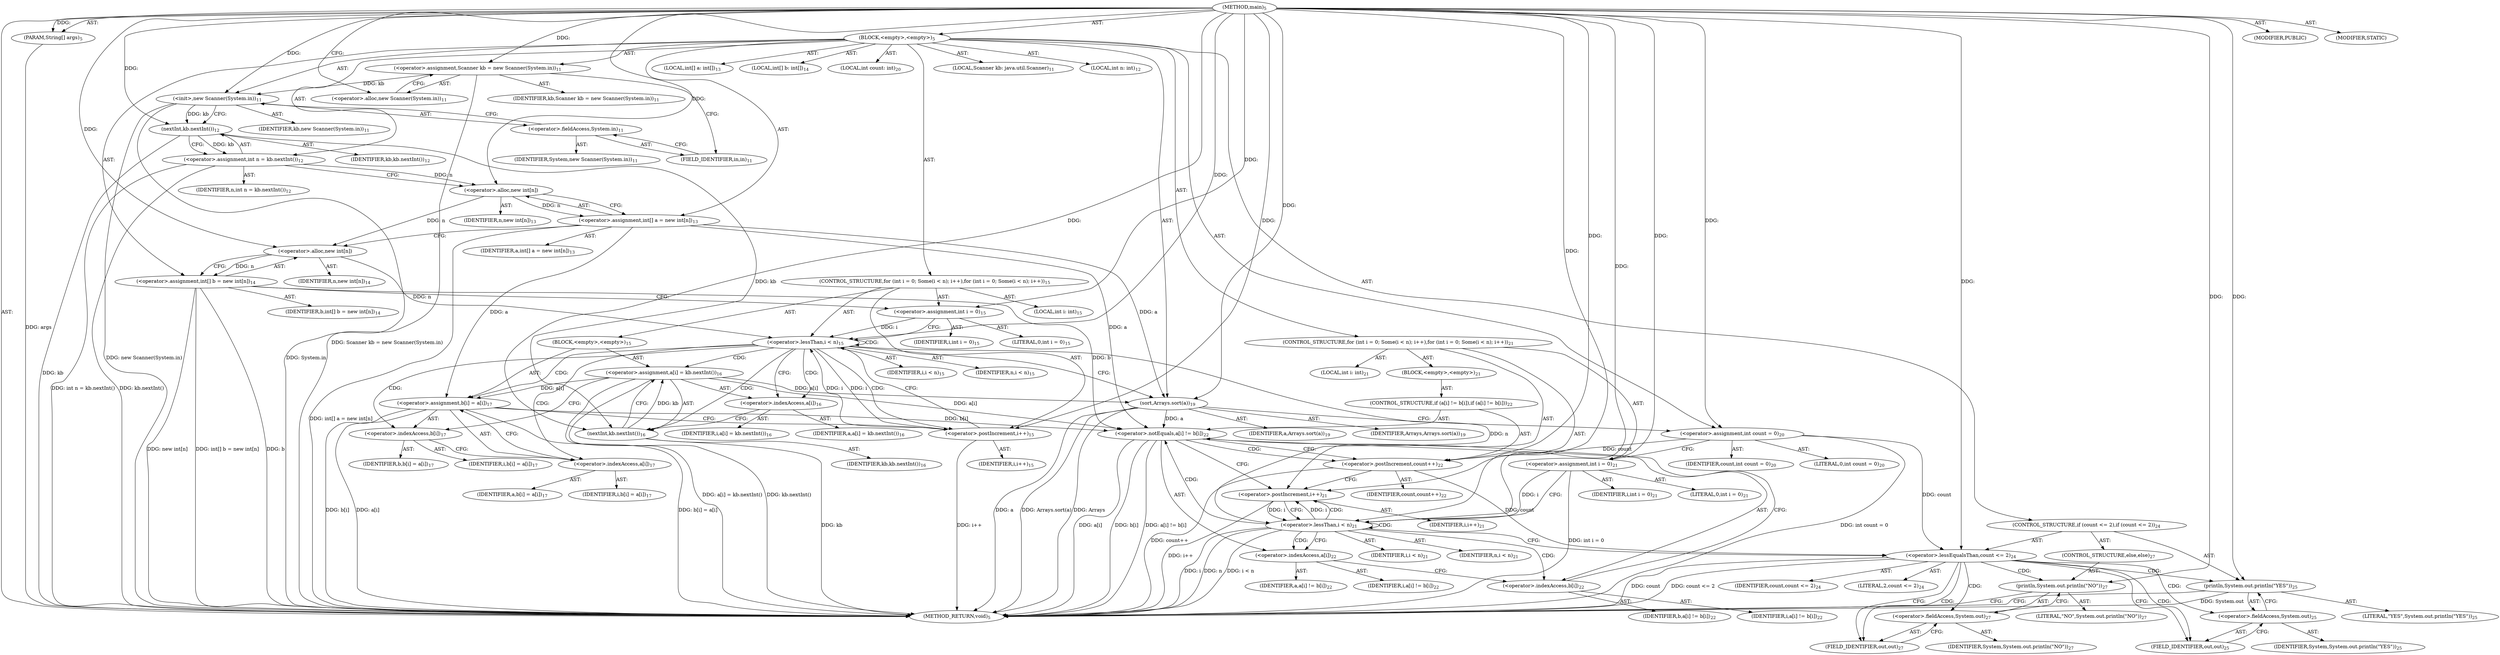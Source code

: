 digraph "main" {  
"19" [label = <(METHOD,main)<SUB>5</SUB>> ]
"20" [label = <(PARAM,String[] args)<SUB>5</SUB>> ]
"21" [label = <(BLOCK,&lt;empty&gt;,&lt;empty&gt;)<SUB>5</SUB>> ]
"4" [label = <(LOCAL,Scanner kb: java.util.Scanner)<SUB>11</SUB>> ]
"22" [label = <(&lt;operator&gt;.assignment,Scanner kb = new Scanner(System.in))<SUB>11</SUB>> ]
"23" [label = <(IDENTIFIER,kb,Scanner kb = new Scanner(System.in))<SUB>11</SUB>> ]
"24" [label = <(&lt;operator&gt;.alloc,new Scanner(System.in))<SUB>11</SUB>> ]
"25" [label = <(&lt;init&gt;,new Scanner(System.in))<SUB>11</SUB>> ]
"3" [label = <(IDENTIFIER,kb,new Scanner(System.in))<SUB>11</SUB>> ]
"26" [label = <(&lt;operator&gt;.fieldAccess,System.in)<SUB>11</SUB>> ]
"27" [label = <(IDENTIFIER,System,new Scanner(System.in))<SUB>11</SUB>> ]
"28" [label = <(FIELD_IDENTIFIER,in,in)<SUB>11</SUB>> ]
"29" [label = <(LOCAL,int n: int)<SUB>12</SUB>> ]
"30" [label = <(&lt;operator&gt;.assignment,int n = kb.nextInt())<SUB>12</SUB>> ]
"31" [label = <(IDENTIFIER,n,int n = kb.nextInt())<SUB>12</SUB>> ]
"32" [label = <(nextInt,kb.nextInt())<SUB>12</SUB>> ]
"33" [label = <(IDENTIFIER,kb,kb.nextInt())<SUB>12</SUB>> ]
"34" [label = <(LOCAL,int[] a: int[])<SUB>13</SUB>> ]
"35" [label = <(&lt;operator&gt;.assignment,int[] a = new int[n])<SUB>13</SUB>> ]
"36" [label = <(IDENTIFIER,a,int[] a = new int[n])<SUB>13</SUB>> ]
"37" [label = <(&lt;operator&gt;.alloc,new int[n])> ]
"38" [label = <(IDENTIFIER,n,new int[n])<SUB>13</SUB>> ]
"39" [label = <(LOCAL,int[] b: int[])<SUB>14</SUB>> ]
"40" [label = <(&lt;operator&gt;.assignment,int[] b = new int[n])<SUB>14</SUB>> ]
"41" [label = <(IDENTIFIER,b,int[] b = new int[n])<SUB>14</SUB>> ]
"42" [label = <(&lt;operator&gt;.alloc,new int[n])> ]
"43" [label = <(IDENTIFIER,n,new int[n])<SUB>14</SUB>> ]
"44" [label = <(CONTROL_STRUCTURE,for (int i = 0; Some(i &lt; n); i++),for (int i = 0; Some(i &lt; n); i++))<SUB>15</SUB>> ]
"45" [label = <(LOCAL,int i: int)<SUB>15</SUB>> ]
"46" [label = <(&lt;operator&gt;.assignment,int i = 0)<SUB>15</SUB>> ]
"47" [label = <(IDENTIFIER,i,int i = 0)<SUB>15</SUB>> ]
"48" [label = <(LITERAL,0,int i = 0)<SUB>15</SUB>> ]
"49" [label = <(&lt;operator&gt;.lessThan,i &lt; n)<SUB>15</SUB>> ]
"50" [label = <(IDENTIFIER,i,i &lt; n)<SUB>15</SUB>> ]
"51" [label = <(IDENTIFIER,n,i &lt; n)<SUB>15</SUB>> ]
"52" [label = <(&lt;operator&gt;.postIncrement,i++)<SUB>15</SUB>> ]
"53" [label = <(IDENTIFIER,i,i++)<SUB>15</SUB>> ]
"54" [label = <(BLOCK,&lt;empty&gt;,&lt;empty&gt;)<SUB>15</SUB>> ]
"55" [label = <(&lt;operator&gt;.assignment,a[i] = kb.nextInt())<SUB>16</SUB>> ]
"56" [label = <(&lt;operator&gt;.indexAccess,a[i])<SUB>16</SUB>> ]
"57" [label = <(IDENTIFIER,a,a[i] = kb.nextInt())<SUB>16</SUB>> ]
"58" [label = <(IDENTIFIER,i,a[i] = kb.nextInt())<SUB>16</SUB>> ]
"59" [label = <(nextInt,kb.nextInt())<SUB>16</SUB>> ]
"60" [label = <(IDENTIFIER,kb,kb.nextInt())<SUB>16</SUB>> ]
"61" [label = <(&lt;operator&gt;.assignment,b[i] = a[i])<SUB>17</SUB>> ]
"62" [label = <(&lt;operator&gt;.indexAccess,b[i])<SUB>17</SUB>> ]
"63" [label = <(IDENTIFIER,b,b[i] = a[i])<SUB>17</SUB>> ]
"64" [label = <(IDENTIFIER,i,b[i] = a[i])<SUB>17</SUB>> ]
"65" [label = <(&lt;operator&gt;.indexAccess,a[i])<SUB>17</SUB>> ]
"66" [label = <(IDENTIFIER,a,b[i] = a[i])<SUB>17</SUB>> ]
"67" [label = <(IDENTIFIER,i,b[i] = a[i])<SUB>17</SUB>> ]
"68" [label = <(sort,Arrays.sort(a))<SUB>19</SUB>> ]
"69" [label = <(IDENTIFIER,Arrays,Arrays.sort(a))<SUB>19</SUB>> ]
"70" [label = <(IDENTIFIER,a,Arrays.sort(a))<SUB>19</SUB>> ]
"71" [label = <(LOCAL,int count: int)<SUB>20</SUB>> ]
"72" [label = <(&lt;operator&gt;.assignment,int count = 0)<SUB>20</SUB>> ]
"73" [label = <(IDENTIFIER,count,int count = 0)<SUB>20</SUB>> ]
"74" [label = <(LITERAL,0,int count = 0)<SUB>20</SUB>> ]
"75" [label = <(CONTROL_STRUCTURE,for (int i = 0; Some(i &lt; n); i++),for (int i = 0; Some(i &lt; n); i++))<SUB>21</SUB>> ]
"76" [label = <(LOCAL,int i: int)<SUB>21</SUB>> ]
"77" [label = <(&lt;operator&gt;.assignment,int i = 0)<SUB>21</SUB>> ]
"78" [label = <(IDENTIFIER,i,int i = 0)<SUB>21</SUB>> ]
"79" [label = <(LITERAL,0,int i = 0)<SUB>21</SUB>> ]
"80" [label = <(&lt;operator&gt;.lessThan,i &lt; n)<SUB>21</SUB>> ]
"81" [label = <(IDENTIFIER,i,i &lt; n)<SUB>21</SUB>> ]
"82" [label = <(IDENTIFIER,n,i &lt; n)<SUB>21</SUB>> ]
"83" [label = <(&lt;operator&gt;.postIncrement,i++)<SUB>21</SUB>> ]
"84" [label = <(IDENTIFIER,i,i++)<SUB>21</SUB>> ]
"85" [label = <(BLOCK,&lt;empty&gt;,&lt;empty&gt;)<SUB>21</SUB>> ]
"86" [label = <(CONTROL_STRUCTURE,if (a[i] != b[i]),if (a[i] != b[i]))<SUB>22</SUB>> ]
"87" [label = <(&lt;operator&gt;.notEquals,a[i] != b[i])<SUB>22</SUB>> ]
"88" [label = <(&lt;operator&gt;.indexAccess,a[i])<SUB>22</SUB>> ]
"89" [label = <(IDENTIFIER,a,a[i] != b[i])<SUB>22</SUB>> ]
"90" [label = <(IDENTIFIER,i,a[i] != b[i])<SUB>22</SUB>> ]
"91" [label = <(&lt;operator&gt;.indexAccess,b[i])<SUB>22</SUB>> ]
"92" [label = <(IDENTIFIER,b,a[i] != b[i])<SUB>22</SUB>> ]
"93" [label = <(IDENTIFIER,i,a[i] != b[i])<SUB>22</SUB>> ]
"94" [label = <(&lt;operator&gt;.postIncrement,count++)<SUB>22</SUB>> ]
"95" [label = <(IDENTIFIER,count,count++)<SUB>22</SUB>> ]
"96" [label = <(CONTROL_STRUCTURE,if (count &lt;= 2),if (count &lt;= 2))<SUB>24</SUB>> ]
"97" [label = <(&lt;operator&gt;.lessEqualsThan,count &lt;= 2)<SUB>24</SUB>> ]
"98" [label = <(IDENTIFIER,count,count &lt;= 2)<SUB>24</SUB>> ]
"99" [label = <(LITERAL,2,count &lt;= 2)<SUB>24</SUB>> ]
"100" [label = <(println,System.out.println(&quot;YES&quot;))<SUB>25</SUB>> ]
"101" [label = <(&lt;operator&gt;.fieldAccess,System.out)<SUB>25</SUB>> ]
"102" [label = <(IDENTIFIER,System,System.out.println(&quot;YES&quot;))<SUB>25</SUB>> ]
"103" [label = <(FIELD_IDENTIFIER,out,out)<SUB>25</SUB>> ]
"104" [label = <(LITERAL,&quot;YES&quot;,System.out.println(&quot;YES&quot;))<SUB>25</SUB>> ]
"105" [label = <(CONTROL_STRUCTURE,else,else)<SUB>27</SUB>> ]
"106" [label = <(println,System.out.println(&quot;NO&quot;))<SUB>27</SUB>> ]
"107" [label = <(&lt;operator&gt;.fieldAccess,System.out)<SUB>27</SUB>> ]
"108" [label = <(IDENTIFIER,System,System.out.println(&quot;NO&quot;))<SUB>27</SUB>> ]
"109" [label = <(FIELD_IDENTIFIER,out,out)<SUB>27</SUB>> ]
"110" [label = <(LITERAL,&quot;NO&quot;,System.out.println(&quot;NO&quot;))<SUB>27</SUB>> ]
"111" [label = <(MODIFIER,PUBLIC)> ]
"112" [label = <(MODIFIER,STATIC)> ]
"113" [label = <(METHOD_RETURN,void)<SUB>5</SUB>> ]
  "19" -> "20"  [ label = "AST: "] 
  "19" -> "21"  [ label = "AST: "] 
  "19" -> "111"  [ label = "AST: "] 
  "19" -> "112"  [ label = "AST: "] 
  "19" -> "113"  [ label = "AST: "] 
  "21" -> "4"  [ label = "AST: "] 
  "21" -> "22"  [ label = "AST: "] 
  "21" -> "25"  [ label = "AST: "] 
  "21" -> "29"  [ label = "AST: "] 
  "21" -> "30"  [ label = "AST: "] 
  "21" -> "34"  [ label = "AST: "] 
  "21" -> "35"  [ label = "AST: "] 
  "21" -> "39"  [ label = "AST: "] 
  "21" -> "40"  [ label = "AST: "] 
  "21" -> "44"  [ label = "AST: "] 
  "21" -> "68"  [ label = "AST: "] 
  "21" -> "71"  [ label = "AST: "] 
  "21" -> "72"  [ label = "AST: "] 
  "21" -> "75"  [ label = "AST: "] 
  "21" -> "96"  [ label = "AST: "] 
  "22" -> "23"  [ label = "AST: "] 
  "22" -> "24"  [ label = "AST: "] 
  "25" -> "3"  [ label = "AST: "] 
  "25" -> "26"  [ label = "AST: "] 
  "26" -> "27"  [ label = "AST: "] 
  "26" -> "28"  [ label = "AST: "] 
  "30" -> "31"  [ label = "AST: "] 
  "30" -> "32"  [ label = "AST: "] 
  "32" -> "33"  [ label = "AST: "] 
  "35" -> "36"  [ label = "AST: "] 
  "35" -> "37"  [ label = "AST: "] 
  "37" -> "38"  [ label = "AST: "] 
  "40" -> "41"  [ label = "AST: "] 
  "40" -> "42"  [ label = "AST: "] 
  "42" -> "43"  [ label = "AST: "] 
  "44" -> "45"  [ label = "AST: "] 
  "44" -> "46"  [ label = "AST: "] 
  "44" -> "49"  [ label = "AST: "] 
  "44" -> "52"  [ label = "AST: "] 
  "44" -> "54"  [ label = "AST: "] 
  "46" -> "47"  [ label = "AST: "] 
  "46" -> "48"  [ label = "AST: "] 
  "49" -> "50"  [ label = "AST: "] 
  "49" -> "51"  [ label = "AST: "] 
  "52" -> "53"  [ label = "AST: "] 
  "54" -> "55"  [ label = "AST: "] 
  "54" -> "61"  [ label = "AST: "] 
  "55" -> "56"  [ label = "AST: "] 
  "55" -> "59"  [ label = "AST: "] 
  "56" -> "57"  [ label = "AST: "] 
  "56" -> "58"  [ label = "AST: "] 
  "59" -> "60"  [ label = "AST: "] 
  "61" -> "62"  [ label = "AST: "] 
  "61" -> "65"  [ label = "AST: "] 
  "62" -> "63"  [ label = "AST: "] 
  "62" -> "64"  [ label = "AST: "] 
  "65" -> "66"  [ label = "AST: "] 
  "65" -> "67"  [ label = "AST: "] 
  "68" -> "69"  [ label = "AST: "] 
  "68" -> "70"  [ label = "AST: "] 
  "72" -> "73"  [ label = "AST: "] 
  "72" -> "74"  [ label = "AST: "] 
  "75" -> "76"  [ label = "AST: "] 
  "75" -> "77"  [ label = "AST: "] 
  "75" -> "80"  [ label = "AST: "] 
  "75" -> "83"  [ label = "AST: "] 
  "75" -> "85"  [ label = "AST: "] 
  "77" -> "78"  [ label = "AST: "] 
  "77" -> "79"  [ label = "AST: "] 
  "80" -> "81"  [ label = "AST: "] 
  "80" -> "82"  [ label = "AST: "] 
  "83" -> "84"  [ label = "AST: "] 
  "85" -> "86"  [ label = "AST: "] 
  "86" -> "87"  [ label = "AST: "] 
  "86" -> "94"  [ label = "AST: "] 
  "87" -> "88"  [ label = "AST: "] 
  "87" -> "91"  [ label = "AST: "] 
  "88" -> "89"  [ label = "AST: "] 
  "88" -> "90"  [ label = "AST: "] 
  "91" -> "92"  [ label = "AST: "] 
  "91" -> "93"  [ label = "AST: "] 
  "94" -> "95"  [ label = "AST: "] 
  "96" -> "97"  [ label = "AST: "] 
  "96" -> "100"  [ label = "AST: "] 
  "96" -> "105"  [ label = "AST: "] 
  "97" -> "98"  [ label = "AST: "] 
  "97" -> "99"  [ label = "AST: "] 
  "100" -> "101"  [ label = "AST: "] 
  "100" -> "104"  [ label = "AST: "] 
  "101" -> "102"  [ label = "AST: "] 
  "101" -> "103"  [ label = "AST: "] 
  "105" -> "106"  [ label = "AST: "] 
  "106" -> "107"  [ label = "AST: "] 
  "106" -> "110"  [ label = "AST: "] 
  "107" -> "108"  [ label = "AST: "] 
  "107" -> "109"  [ label = "AST: "] 
  "22" -> "28"  [ label = "CFG: "] 
  "25" -> "32"  [ label = "CFG: "] 
  "30" -> "37"  [ label = "CFG: "] 
  "35" -> "42"  [ label = "CFG: "] 
  "40" -> "46"  [ label = "CFG: "] 
  "68" -> "72"  [ label = "CFG: "] 
  "72" -> "77"  [ label = "CFG: "] 
  "24" -> "22"  [ label = "CFG: "] 
  "26" -> "25"  [ label = "CFG: "] 
  "32" -> "30"  [ label = "CFG: "] 
  "37" -> "35"  [ label = "CFG: "] 
  "42" -> "40"  [ label = "CFG: "] 
  "46" -> "49"  [ label = "CFG: "] 
  "49" -> "56"  [ label = "CFG: "] 
  "49" -> "68"  [ label = "CFG: "] 
  "52" -> "49"  [ label = "CFG: "] 
  "77" -> "80"  [ label = "CFG: "] 
  "80" -> "88"  [ label = "CFG: "] 
  "80" -> "97"  [ label = "CFG: "] 
  "83" -> "80"  [ label = "CFG: "] 
  "97" -> "103"  [ label = "CFG: "] 
  "97" -> "109"  [ label = "CFG: "] 
  "100" -> "113"  [ label = "CFG: "] 
  "28" -> "26"  [ label = "CFG: "] 
  "55" -> "62"  [ label = "CFG: "] 
  "61" -> "52"  [ label = "CFG: "] 
  "101" -> "100"  [ label = "CFG: "] 
  "106" -> "113"  [ label = "CFG: "] 
  "56" -> "59"  [ label = "CFG: "] 
  "59" -> "55"  [ label = "CFG: "] 
  "62" -> "65"  [ label = "CFG: "] 
  "65" -> "61"  [ label = "CFG: "] 
  "87" -> "94"  [ label = "CFG: "] 
  "87" -> "83"  [ label = "CFG: "] 
  "94" -> "83"  [ label = "CFG: "] 
  "103" -> "101"  [ label = "CFG: "] 
  "107" -> "106"  [ label = "CFG: "] 
  "88" -> "91"  [ label = "CFG: "] 
  "91" -> "87"  [ label = "CFG: "] 
  "109" -> "107"  [ label = "CFG: "] 
  "19" -> "24"  [ label = "CFG: "] 
  "20" -> "113"  [ label = "DDG: args"] 
  "22" -> "113"  [ label = "DDG: Scanner kb = new Scanner(System.in)"] 
  "25" -> "113"  [ label = "DDG: System.in"] 
  "25" -> "113"  [ label = "DDG: new Scanner(System.in)"] 
  "32" -> "113"  [ label = "DDG: kb"] 
  "30" -> "113"  [ label = "DDG: kb.nextInt()"] 
  "30" -> "113"  [ label = "DDG: int n = kb.nextInt()"] 
  "35" -> "113"  [ label = "DDG: int[] a = new int[n]"] 
  "40" -> "113"  [ label = "DDG: b"] 
  "40" -> "113"  [ label = "DDG: new int[n]"] 
  "40" -> "113"  [ label = "DDG: int[] b = new int[n]"] 
  "68" -> "113"  [ label = "DDG: a"] 
  "68" -> "113"  [ label = "DDG: Arrays.sort(a)"] 
  "72" -> "113"  [ label = "DDG: int count = 0"] 
  "77" -> "113"  [ label = "DDG: int i = 0"] 
  "80" -> "113"  [ label = "DDG: i"] 
  "80" -> "113"  [ label = "DDG: n"] 
  "80" -> "113"  [ label = "DDG: i &lt; n"] 
  "97" -> "113"  [ label = "DDG: count"] 
  "97" -> "113"  [ label = "DDG: count &lt;= 2"] 
  "100" -> "113"  [ label = "DDG: System.out"] 
  "87" -> "113"  [ label = "DDG: a[i]"] 
  "87" -> "113"  [ label = "DDG: b[i]"] 
  "87" -> "113"  [ label = "DDG: a[i] != b[i]"] 
  "94" -> "113"  [ label = "DDG: count++"] 
  "83" -> "113"  [ label = "DDG: i++"] 
  "59" -> "113"  [ label = "DDG: kb"] 
  "55" -> "113"  [ label = "DDG: kb.nextInt()"] 
  "55" -> "113"  [ label = "DDG: a[i] = kb.nextInt()"] 
  "61" -> "113"  [ label = "DDG: b[i]"] 
  "61" -> "113"  [ label = "DDG: a[i]"] 
  "61" -> "113"  [ label = "DDG: b[i] = a[i]"] 
  "52" -> "113"  [ label = "DDG: i++"] 
  "68" -> "113"  [ label = "DDG: Arrays"] 
  "19" -> "20"  [ label = "DDG: "] 
  "19" -> "22"  [ label = "DDG: "] 
  "32" -> "30"  [ label = "DDG: kb"] 
  "37" -> "35"  [ label = "DDG: n"] 
  "42" -> "40"  [ label = "DDG: n"] 
  "19" -> "72"  [ label = "DDG: "] 
  "22" -> "25"  [ label = "DDG: kb"] 
  "19" -> "25"  [ label = "DDG: "] 
  "19" -> "46"  [ label = "DDG: "] 
  "19" -> "68"  [ label = "DDG: "] 
  "35" -> "68"  [ label = "DDG: a"] 
  "55" -> "68"  [ label = "DDG: a[i]"] 
  "19" -> "77"  [ label = "DDG: "] 
  "25" -> "32"  [ label = "DDG: kb"] 
  "19" -> "32"  [ label = "DDG: "] 
  "30" -> "37"  [ label = "DDG: n"] 
  "19" -> "37"  [ label = "DDG: "] 
  "37" -> "42"  [ label = "DDG: n"] 
  "19" -> "42"  [ label = "DDG: "] 
  "46" -> "49"  [ label = "DDG: i"] 
  "52" -> "49"  [ label = "DDG: i"] 
  "19" -> "49"  [ label = "DDG: "] 
  "42" -> "49"  [ label = "DDG: n"] 
  "49" -> "52"  [ label = "DDG: i"] 
  "19" -> "52"  [ label = "DDG: "] 
  "59" -> "55"  [ label = "DDG: kb"] 
  "35" -> "61"  [ label = "DDG: a"] 
  "55" -> "61"  [ label = "DDG: a[i]"] 
  "77" -> "80"  [ label = "DDG: i"] 
  "83" -> "80"  [ label = "DDG: i"] 
  "19" -> "80"  [ label = "DDG: "] 
  "49" -> "80"  [ label = "DDG: n"] 
  "80" -> "83"  [ label = "DDG: i"] 
  "19" -> "83"  [ label = "DDG: "] 
  "72" -> "97"  [ label = "DDG: count"] 
  "94" -> "97"  [ label = "DDG: count"] 
  "19" -> "97"  [ label = "DDG: "] 
  "19" -> "100"  [ label = "DDG: "] 
  "19" -> "106"  [ label = "DDG: "] 
  "32" -> "59"  [ label = "DDG: kb"] 
  "19" -> "59"  [ label = "DDG: "] 
  "68" -> "87"  [ label = "DDG: a"] 
  "35" -> "87"  [ label = "DDG: a"] 
  "55" -> "87"  [ label = "DDG: a[i]"] 
  "40" -> "87"  [ label = "DDG: b"] 
  "61" -> "87"  [ label = "DDG: b[i]"] 
  "72" -> "94"  [ label = "DDG: count"] 
  "19" -> "94"  [ label = "DDG: "] 
  "49" -> "49"  [ label = "CDG: "] 
  "49" -> "61"  [ label = "CDG: "] 
  "49" -> "52"  [ label = "CDG: "] 
  "49" -> "56"  [ label = "CDG: "] 
  "49" -> "65"  [ label = "CDG: "] 
  "49" -> "59"  [ label = "CDG: "] 
  "49" -> "55"  [ label = "CDG: "] 
  "49" -> "62"  [ label = "CDG: "] 
  "80" -> "80"  [ label = "CDG: "] 
  "80" -> "83"  [ label = "CDG: "] 
  "80" -> "88"  [ label = "CDG: "] 
  "80" -> "87"  [ label = "CDG: "] 
  "80" -> "91"  [ label = "CDG: "] 
  "97" -> "107"  [ label = "CDG: "] 
  "97" -> "100"  [ label = "CDG: "] 
  "97" -> "103"  [ label = "CDG: "] 
  "97" -> "106"  [ label = "CDG: "] 
  "97" -> "101"  [ label = "CDG: "] 
  "97" -> "109"  [ label = "CDG: "] 
  "87" -> "94"  [ label = "CDG: "] 
}
